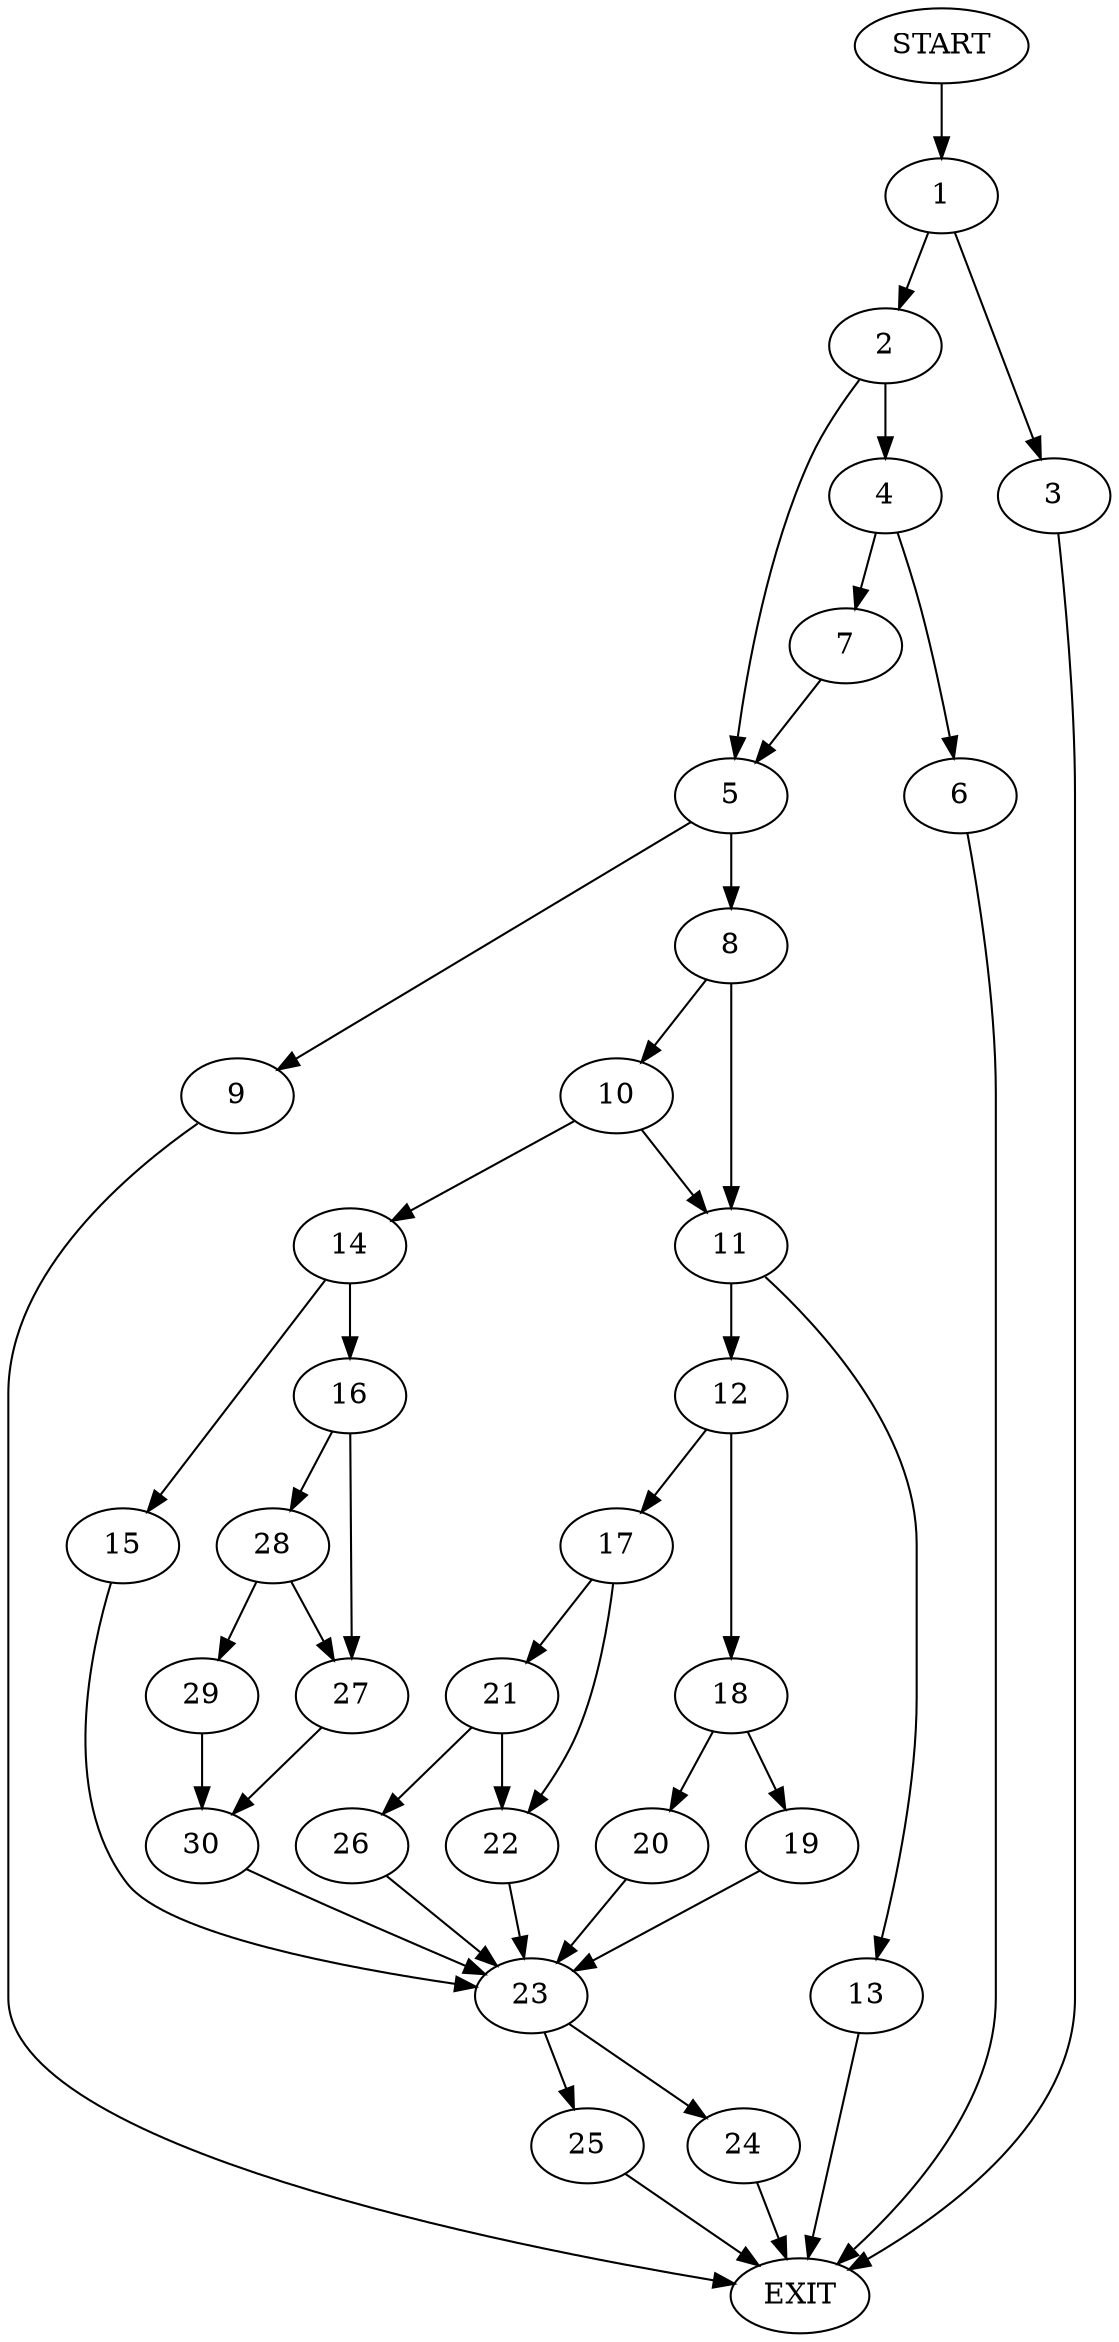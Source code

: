 digraph {
0 [label="START"]
31 [label="EXIT"]
0 -> 1
1 -> 2
1 -> 3
2 -> 4
2 -> 5
3 -> 31
4 -> 6
4 -> 7
5 -> 8
5 -> 9
7 -> 5
6 -> 31
9 -> 31
8 -> 10
8 -> 11
11 -> 12
11 -> 13
10 -> 14
10 -> 11
14 -> 15
14 -> 16
12 -> 17
12 -> 18
13 -> 31
18 -> 19
18 -> 20
17 -> 21
17 -> 22
20 -> 23
19 -> 23
23 -> 24
23 -> 25
22 -> 23
21 -> 26
21 -> 22
26 -> 23
16 -> 27
16 -> 28
15 -> 23
28 -> 29
28 -> 27
27 -> 30
29 -> 30
30 -> 23
24 -> 31
25 -> 31
}

